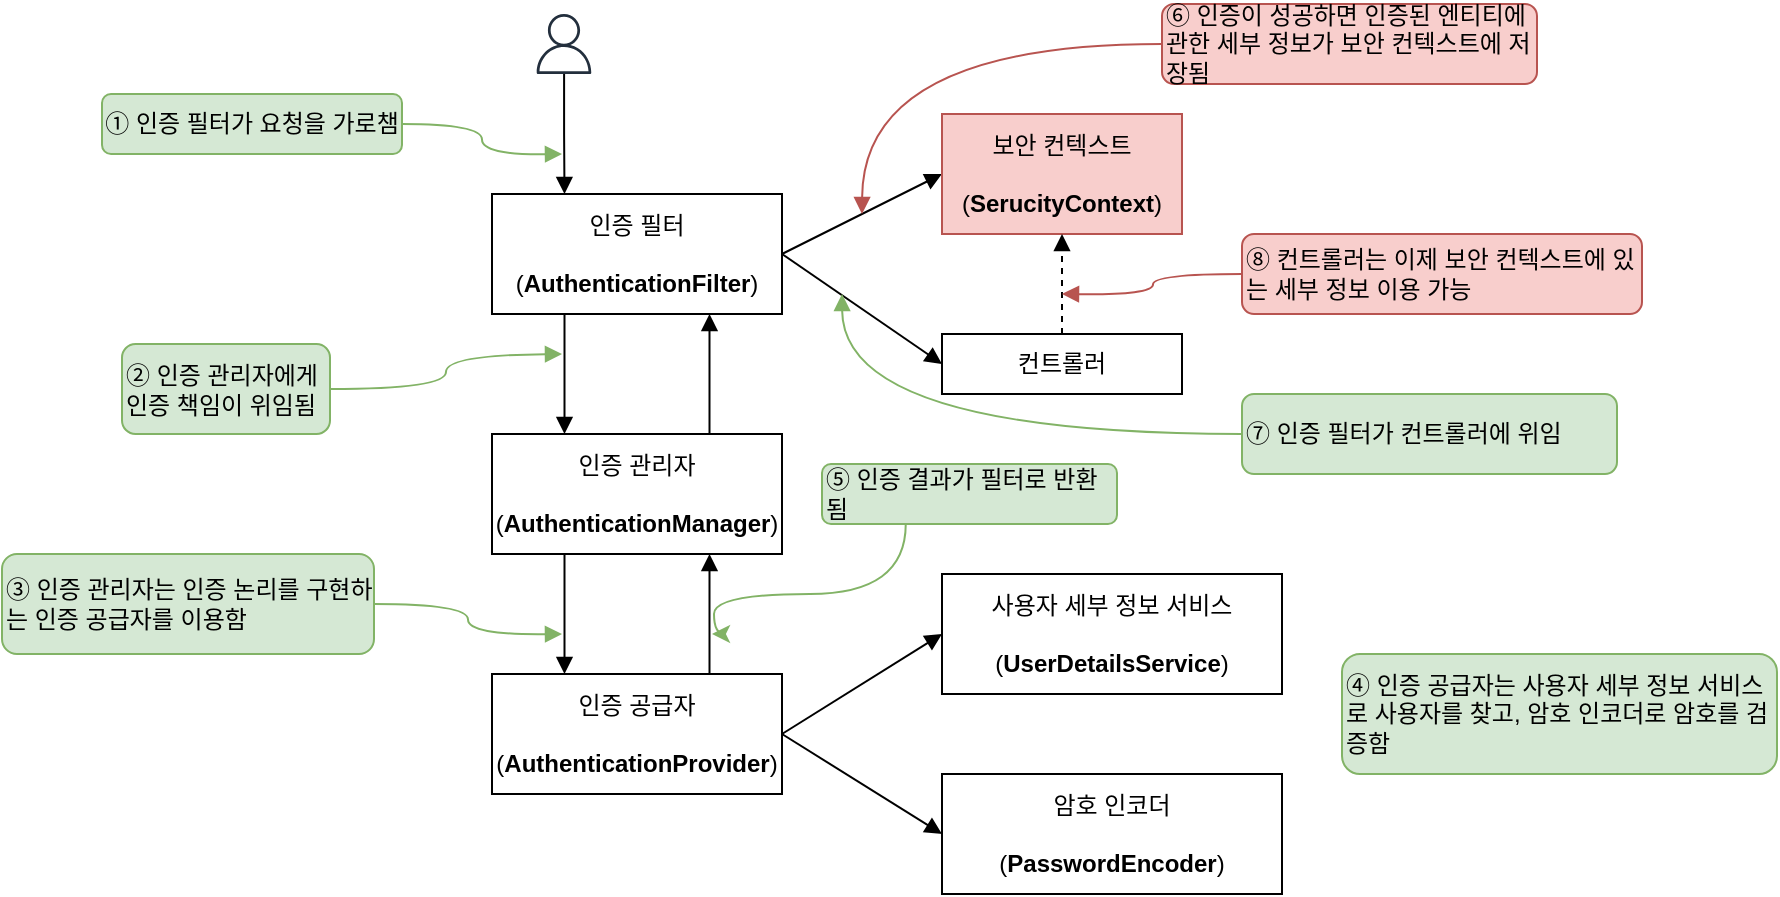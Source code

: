 <mxfile version="23.0.2" type="device">
  <diagram name="페이지-1" id="yLKCZHqxhuddQBt8Jrdt">
    <mxGraphModel dx="1941" dy="894" grid="1" gridSize="10" guides="1" tooltips="1" connect="1" arrows="1" fold="1" page="1" pageScale="1" pageWidth="827" pageHeight="1169" math="0" shadow="0">
      <root>
        <mxCell id="0" />
        <mxCell id="1" parent="0" />
        <mxCell id="ks9vOWqAryDKQxWPKdHL-1" style="edgeStyle=orthogonalEdgeStyle;rounded=0;orthogonalLoop=1;jettySize=auto;html=1;entryX=0.25;entryY=0;entryDx=0;entryDy=0;endArrow=block;endFill=1;" edge="1" parent="1" source="ks9vOWqAryDKQxWPKdHL-2" target="ks9vOWqAryDKQxWPKdHL-6">
          <mxGeometry relative="1" as="geometry" />
        </mxCell>
        <mxCell id="ks9vOWqAryDKQxWPKdHL-2" value="" style="sketch=0;outlineConnect=0;fontColor=#232F3E;gradientColor=none;fillColor=#232F3D;strokeColor=none;dashed=0;verticalLabelPosition=bottom;verticalAlign=top;align=center;html=1;fontSize=12;fontStyle=0;aspect=fixed;pointerEvents=1;shape=mxgraph.aws4.user;" vertex="1" parent="1">
          <mxGeometry x="196" y="30" width="30" height="30" as="geometry" />
        </mxCell>
        <mxCell id="ks9vOWqAryDKQxWPKdHL-3" style="edgeStyle=orthogonalEdgeStyle;rounded=0;orthogonalLoop=1;jettySize=auto;html=1;exitX=0.25;exitY=1;exitDx=0;exitDy=0;entryX=0.25;entryY=0;entryDx=0;entryDy=0;endArrow=block;endFill=1;" edge="1" parent="1" source="ks9vOWqAryDKQxWPKdHL-6" target="ks9vOWqAryDKQxWPKdHL-9">
          <mxGeometry relative="1" as="geometry" />
        </mxCell>
        <mxCell id="ks9vOWqAryDKQxWPKdHL-4" style="rounded=0;orthogonalLoop=1;jettySize=auto;html=1;exitX=1;exitY=0.5;exitDx=0;exitDy=0;entryX=0;entryY=0.5;entryDx=0;entryDy=0;endArrow=block;endFill=1;" edge="1" parent="1" source="ks9vOWqAryDKQxWPKdHL-6" target="ks9vOWqAryDKQxWPKdHL-14">
          <mxGeometry relative="1" as="geometry" />
        </mxCell>
        <mxCell id="ks9vOWqAryDKQxWPKdHL-5" style="rounded=0;orthogonalLoop=1;jettySize=auto;html=1;entryX=0;entryY=0.5;entryDx=0;entryDy=0;exitX=1;exitY=0.5;exitDx=0;exitDy=0;endArrow=block;endFill=1;" edge="1" parent="1" source="ks9vOWqAryDKQxWPKdHL-6" target="ks9vOWqAryDKQxWPKdHL-35">
          <mxGeometry relative="1" as="geometry" />
        </mxCell>
        <mxCell id="ks9vOWqAryDKQxWPKdHL-6" value="인증 필터&lt;br&gt;&lt;br&gt;(&lt;b&gt;AuthenticationFilter&lt;/b&gt;)" style="rounded=0;whiteSpace=wrap;html=1;" vertex="1" parent="1">
          <mxGeometry x="175" y="120" width="145" height="60" as="geometry" />
        </mxCell>
        <mxCell id="ks9vOWqAryDKQxWPKdHL-7" style="edgeStyle=orthogonalEdgeStyle;rounded=0;orthogonalLoop=1;jettySize=auto;html=1;exitX=0.25;exitY=1;exitDx=0;exitDy=0;entryX=0.25;entryY=0;entryDx=0;entryDy=0;endArrow=block;endFill=1;" edge="1" parent="1" source="ks9vOWqAryDKQxWPKdHL-9" target="ks9vOWqAryDKQxWPKdHL-13">
          <mxGeometry relative="1" as="geometry" />
        </mxCell>
        <mxCell id="ks9vOWqAryDKQxWPKdHL-8" style="edgeStyle=orthogonalEdgeStyle;rounded=0;orthogonalLoop=1;jettySize=auto;html=1;exitX=0.75;exitY=0;exitDx=0;exitDy=0;entryX=0.75;entryY=1;entryDx=0;entryDy=0;endArrow=block;endFill=1;" edge="1" parent="1" source="ks9vOWqAryDKQxWPKdHL-9" target="ks9vOWqAryDKQxWPKdHL-6">
          <mxGeometry relative="1" as="geometry" />
        </mxCell>
        <mxCell id="ks9vOWqAryDKQxWPKdHL-9" value="인증 관리자&lt;br&gt;&lt;br&gt;(&lt;b&gt;AuthenticationManager&lt;/b&gt;)" style="rounded=0;whiteSpace=wrap;html=1;" vertex="1" parent="1">
          <mxGeometry x="175" y="240" width="145" height="60" as="geometry" />
        </mxCell>
        <mxCell id="ks9vOWqAryDKQxWPKdHL-10" style="edgeStyle=orthogonalEdgeStyle;rounded=0;orthogonalLoop=1;jettySize=auto;html=1;exitX=0.75;exitY=0;exitDx=0;exitDy=0;entryX=0.75;entryY=1;entryDx=0;entryDy=0;endArrow=block;endFill=1;" edge="1" parent="1" source="ks9vOWqAryDKQxWPKdHL-13" target="ks9vOWqAryDKQxWPKdHL-9">
          <mxGeometry relative="1" as="geometry" />
        </mxCell>
        <mxCell id="ks9vOWqAryDKQxWPKdHL-11" style="rounded=0;orthogonalLoop=1;jettySize=auto;html=1;exitX=1;exitY=0.5;exitDx=0;exitDy=0;entryX=0;entryY=0.5;entryDx=0;entryDy=0;endArrow=block;endFill=1;" edge="1" parent="1" source="ks9vOWqAryDKQxWPKdHL-13" target="ks9vOWqAryDKQxWPKdHL-17">
          <mxGeometry relative="1" as="geometry" />
        </mxCell>
        <mxCell id="ks9vOWqAryDKQxWPKdHL-12" style="rounded=0;orthogonalLoop=1;jettySize=auto;html=1;entryX=0;entryY=0.5;entryDx=0;entryDy=0;exitX=1;exitY=0.5;exitDx=0;exitDy=0;endArrow=block;endFill=1;" edge="1" parent="1" source="ks9vOWqAryDKQxWPKdHL-13" target="ks9vOWqAryDKQxWPKdHL-18">
          <mxGeometry relative="1" as="geometry" />
        </mxCell>
        <mxCell id="ks9vOWqAryDKQxWPKdHL-13" value="인증 공급자&lt;br&gt;&lt;br&gt;(&lt;b&gt;AuthenticationProvider&lt;/b&gt;)" style="rounded=0;whiteSpace=wrap;html=1;" vertex="1" parent="1">
          <mxGeometry x="175" y="360" width="145" height="60" as="geometry" />
        </mxCell>
        <mxCell id="ks9vOWqAryDKQxWPKdHL-14" value="보안 컨텍스트&lt;br&gt;&lt;br&gt;(&lt;b&gt;SerucityContext&lt;/b&gt;)" style="rounded=0;whiteSpace=wrap;html=1;fillColor=#f8cecc;strokeColor=#b85450;" vertex="1" parent="1">
          <mxGeometry x="400" y="80" width="120" height="60" as="geometry" />
        </mxCell>
        <mxCell id="ks9vOWqAryDKQxWPKdHL-17" value="사용자 세부 정보 서비스&lt;br&gt;&lt;br&gt;(&lt;b&gt;UserDetailsService&lt;/b&gt;)" style="rounded=0;whiteSpace=wrap;html=1;" vertex="1" parent="1">
          <mxGeometry x="400" y="310" width="170" height="60" as="geometry" />
        </mxCell>
        <mxCell id="ks9vOWqAryDKQxWPKdHL-18" value="암호 인코더&lt;br&gt;&lt;br&gt;(&lt;b&gt;PasswordEncoder&lt;/b&gt;)" style="rounded=0;whiteSpace=wrap;html=1;" vertex="1" parent="1">
          <mxGeometry x="400" y="410" width="170" height="60" as="geometry" />
        </mxCell>
        <mxCell id="ks9vOWqAryDKQxWPKdHL-19" style="edgeStyle=orthogonalEdgeStyle;rounded=0;orthogonalLoop=1;jettySize=auto;html=1;endArrow=block;endFill=1;curved=1;fillColor=#d5e8d4;strokeColor=#82b366;" edge="1" parent="1" source="ks9vOWqAryDKQxWPKdHL-20">
          <mxGeometry relative="1" as="geometry">
            <mxPoint x="210" y="100" as="targetPoint" />
          </mxGeometry>
        </mxCell>
        <mxCell id="ks9vOWqAryDKQxWPKdHL-20" value="① 인증 필터가 요청을 가로챔" style="text;html=1;strokeColor=#82b366;fillColor=#d5e8d4;align=center;verticalAlign=middle;whiteSpace=wrap;rounded=1;" vertex="1" parent="1">
          <mxGeometry x="-20" y="70" width="150" height="30" as="geometry" />
        </mxCell>
        <mxCell id="ks9vOWqAryDKQxWPKdHL-21" style="edgeStyle=orthogonalEdgeStyle;rounded=0;orthogonalLoop=1;jettySize=auto;html=1;fillColor=#d5e8d4;strokeColor=#82b366;curved=1;endArrow=block;endFill=1;" edge="1" parent="1" source="ks9vOWqAryDKQxWPKdHL-22">
          <mxGeometry relative="1" as="geometry">
            <mxPoint x="210" y="200" as="targetPoint" />
          </mxGeometry>
        </mxCell>
        <mxCell id="ks9vOWqAryDKQxWPKdHL-22" value="② 인증 관리자에게 &lt;br&gt;인증 책임이 위임됨" style="text;html=1;strokeColor=#82b366;fillColor=#d5e8d4;align=left;verticalAlign=middle;whiteSpace=wrap;rounded=1;" vertex="1" parent="1">
          <mxGeometry x="-10" y="195" width="104" height="45" as="geometry" />
        </mxCell>
        <mxCell id="ks9vOWqAryDKQxWPKdHL-23" style="edgeStyle=orthogonalEdgeStyle;rounded=0;orthogonalLoop=1;jettySize=auto;html=1;curved=1;fillColor=#d5e8d4;strokeColor=#82b366;endArrow=block;endFill=1;" edge="1" parent="1" source="ks9vOWqAryDKQxWPKdHL-24">
          <mxGeometry relative="1" as="geometry">
            <mxPoint x="210" y="340" as="targetPoint" />
          </mxGeometry>
        </mxCell>
        <mxCell id="ks9vOWqAryDKQxWPKdHL-24" value="③ 인증 관리자는 인증 논리를 구현하는 인증 공급자를 이용함" style="text;html=1;strokeColor=#82b366;fillColor=#d5e8d4;align=left;verticalAlign=middle;whiteSpace=wrap;rounded=1;" vertex="1" parent="1">
          <mxGeometry x="-70" y="300" width="186" height="50" as="geometry" />
        </mxCell>
        <mxCell id="ks9vOWqAryDKQxWPKdHL-27" style="edgeStyle=orthogonalEdgeStyle;rounded=0;orthogonalLoop=1;jettySize=auto;html=1;fillColor=#f8cecc;strokeColor=#b85450;curved=1;endArrow=block;endFill=1;" edge="1" parent="1" source="ks9vOWqAryDKQxWPKdHL-28">
          <mxGeometry relative="1" as="geometry">
            <mxPoint x="360" y="130" as="targetPoint" />
          </mxGeometry>
        </mxCell>
        <mxCell id="ks9vOWqAryDKQxWPKdHL-28" value="⑥ 인증이 성공하면 인증된 엔티티에 관한 세부 정보가 보안 컨텍스트에 저장됨" style="text;html=1;strokeColor=#b85450;fillColor=#f8cecc;align=left;verticalAlign=middle;whiteSpace=wrap;rounded=1;" vertex="1" parent="1">
          <mxGeometry x="510" y="25" width="187.5" height="40" as="geometry" />
        </mxCell>
        <mxCell id="ks9vOWqAryDKQxWPKdHL-33" style="edgeStyle=orthogonalEdgeStyle;rounded=0;orthogonalLoop=1;jettySize=auto;html=1;fillColor=#d5e8d4;strokeColor=#82b366;curved=1;endArrow=block;endFill=1;" edge="1" parent="1" source="ks9vOWqAryDKQxWPKdHL-34">
          <mxGeometry relative="1" as="geometry">
            <mxPoint x="350" y="170" as="targetPoint" />
          </mxGeometry>
        </mxCell>
        <mxCell id="ks9vOWqAryDKQxWPKdHL-34" value="⑦ 인증 필터가 컨트롤러에 위임" style="text;html=1;strokeColor=#82b366;fillColor=#d5e8d4;align=left;verticalAlign=middle;whiteSpace=wrap;rounded=1;" vertex="1" parent="1">
          <mxGeometry x="550" y="220" width="187.5" height="40" as="geometry" />
        </mxCell>
        <mxCell id="ks9vOWqAryDKQxWPKdHL-76" style="edgeStyle=orthogonalEdgeStyle;rounded=0;orthogonalLoop=1;jettySize=auto;html=1;entryX=0.5;entryY=1;entryDx=0;entryDy=0;endArrow=block;endFill=1;dashed=1;" edge="1" parent="1" source="ks9vOWqAryDKQxWPKdHL-35" target="ks9vOWqAryDKQxWPKdHL-14">
          <mxGeometry relative="1" as="geometry" />
        </mxCell>
        <mxCell id="ks9vOWqAryDKQxWPKdHL-35" value="컨트롤러" style="rounded=0;whiteSpace=wrap;html=1;" vertex="1" parent="1">
          <mxGeometry x="400" y="190" width="120" height="30" as="geometry" />
        </mxCell>
        <mxCell id="ks9vOWqAryDKQxWPKdHL-73" value="④ 인증 공급자는 사용자 세부 정보 서비스로 사용자를 찾고, 암호 인코더로 암호를 검증함" style="text;html=1;strokeColor=#82b366;fillColor=#d5e8d4;align=left;verticalAlign=middle;whiteSpace=wrap;rounded=1;" vertex="1" parent="1">
          <mxGeometry x="600" y="350" width="217.5" height="60" as="geometry" />
        </mxCell>
        <mxCell id="ks9vOWqAryDKQxWPKdHL-74" style="edgeStyle=orthogonalEdgeStyle;rounded=0;orthogonalLoop=1;jettySize=auto;html=1;exitX=0.25;exitY=1;exitDx=0;exitDy=0;curved=1;fillColor=#d5e8d4;strokeColor=#82b366;" edge="1" parent="1">
          <mxGeometry relative="1" as="geometry">
            <mxPoint x="285" y="340" as="targetPoint" />
            <mxPoint x="381.875" y="285" as="sourcePoint" />
            <Array as="points">
              <mxPoint x="382" y="320" />
              <mxPoint x="286" y="320" />
            </Array>
          </mxGeometry>
        </mxCell>
        <mxCell id="ks9vOWqAryDKQxWPKdHL-75" value="⑤ 인증 결과가 필터로 반환됨" style="text;html=1;strokeColor=#82b366;fillColor=#d5e8d4;align=left;verticalAlign=middle;whiteSpace=wrap;rounded=1;" vertex="1" parent="1">
          <mxGeometry x="340" y="255" width="147.5" height="30" as="geometry" />
        </mxCell>
        <mxCell id="ks9vOWqAryDKQxWPKdHL-78" style="edgeStyle=orthogonalEdgeStyle;rounded=0;orthogonalLoop=1;jettySize=auto;html=1;fillColor=#f8cecc;strokeColor=#b85450;curved=1;endArrow=block;endFill=1;" edge="1" parent="1" source="ks9vOWqAryDKQxWPKdHL-77">
          <mxGeometry relative="1" as="geometry">
            <mxPoint x="460" y="170" as="targetPoint" />
          </mxGeometry>
        </mxCell>
        <mxCell id="ks9vOWqAryDKQxWPKdHL-77" value="⑧ 컨트롤러는 이제 보안 컨텍스트에 있는 세부 정보 이용 가능" style="text;html=1;strokeColor=#b85450;fillColor=#f8cecc;align=left;verticalAlign=middle;whiteSpace=wrap;rounded=1;" vertex="1" parent="1">
          <mxGeometry x="550" y="140" width="200" height="40" as="geometry" />
        </mxCell>
      </root>
    </mxGraphModel>
  </diagram>
</mxfile>
